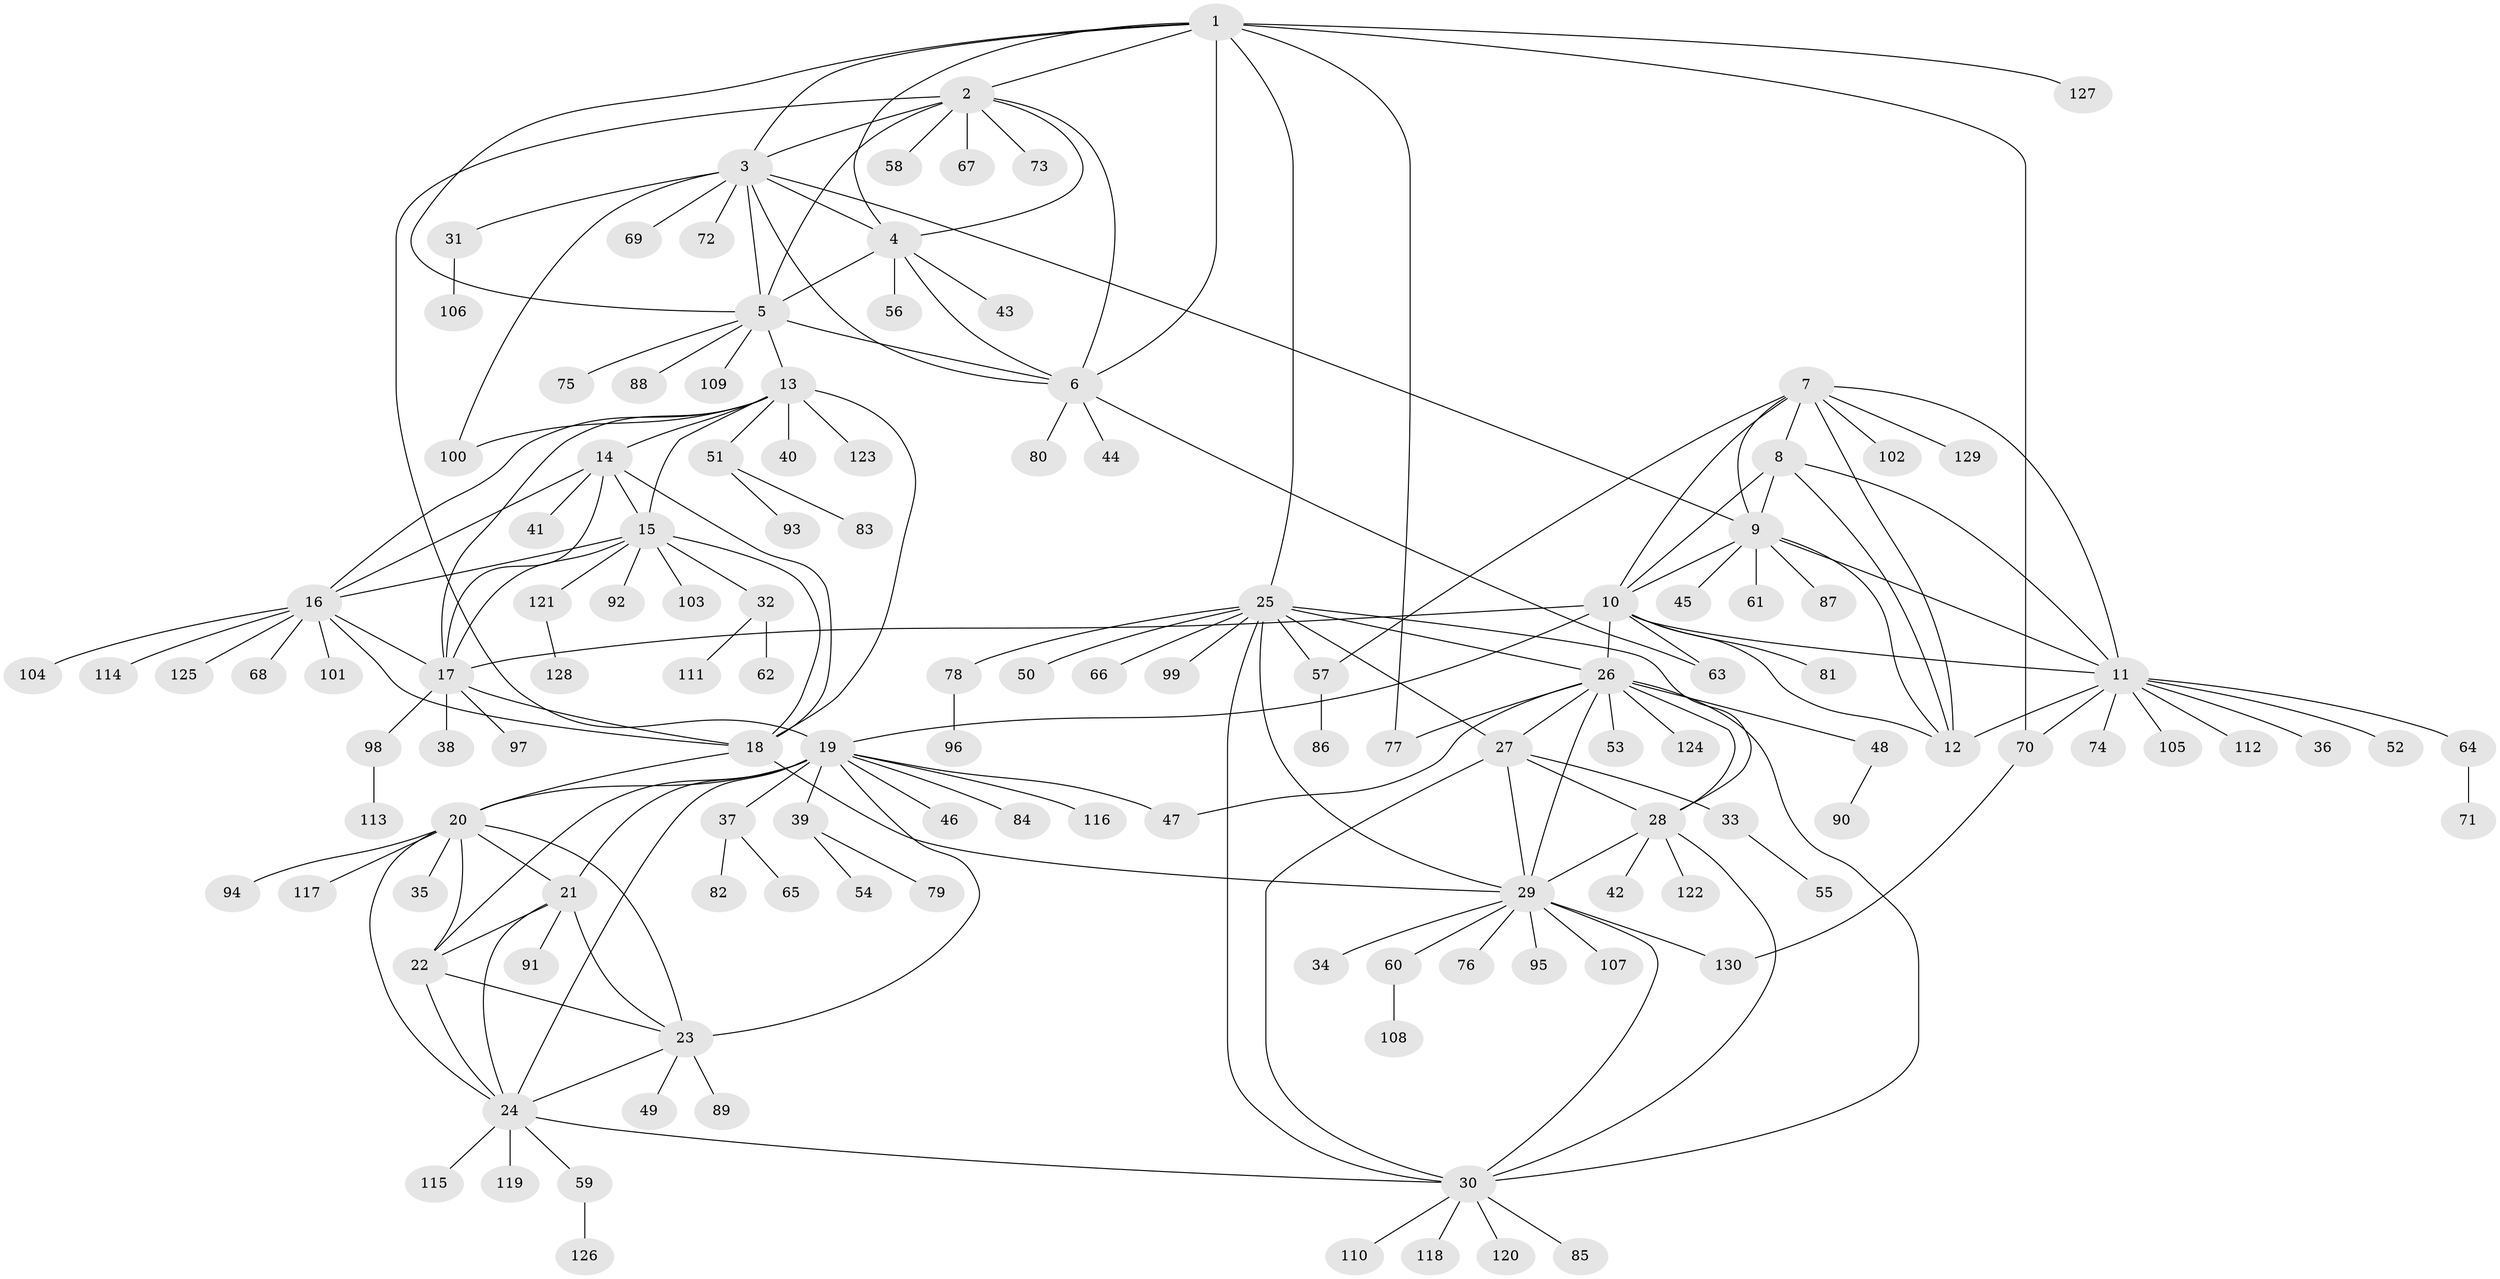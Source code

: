 // Generated by graph-tools (version 1.1) at 2025/55/03/09/25 04:55:25]
// undirected, 130 vertices, 192 edges
graph export_dot {
graph [start="1"]
  node [color=gray90,style=filled];
  1;
  2;
  3;
  4;
  5;
  6;
  7;
  8;
  9;
  10;
  11;
  12;
  13;
  14;
  15;
  16;
  17;
  18;
  19;
  20;
  21;
  22;
  23;
  24;
  25;
  26;
  27;
  28;
  29;
  30;
  31;
  32;
  33;
  34;
  35;
  36;
  37;
  38;
  39;
  40;
  41;
  42;
  43;
  44;
  45;
  46;
  47;
  48;
  49;
  50;
  51;
  52;
  53;
  54;
  55;
  56;
  57;
  58;
  59;
  60;
  61;
  62;
  63;
  64;
  65;
  66;
  67;
  68;
  69;
  70;
  71;
  72;
  73;
  74;
  75;
  76;
  77;
  78;
  79;
  80;
  81;
  82;
  83;
  84;
  85;
  86;
  87;
  88;
  89;
  90;
  91;
  92;
  93;
  94;
  95;
  96;
  97;
  98;
  99;
  100;
  101;
  102;
  103;
  104;
  105;
  106;
  107;
  108;
  109;
  110;
  111;
  112;
  113;
  114;
  115;
  116;
  117;
  118;
  119;
  120;
  121;
  122;
  123;
  124;
  125;
  126;
  127;
  128;
  129;
  130;
  1 -- 2;
  1 -- 3;
  1 -- 4;
  1 -- 5;
  1 -- 6;
  1 -- 25;
  1 -- 70;
  1 -- 77;
  1 -- 127;
  2 -- 3;
  2 -- 4;
  2 -- 5;
  2 -- 6;
  2 -- 19;
  2 -- 58;
  2 -- 67;
  2 -- 73;
  3 -- 4;
  3 -- 5;
  3 -- 6;
  3 -- 9;
  3 -- 31;
  3 -- 69;
  3 -- 72;
  3 -- 100;
  4 -- 5;
  4 -- 6;
  4 -- 43;
  4 -- 56;
  5 -- 6;
  5 -- 13;
  5 -- 75;
  5 -- 88;
  5 -- 109;
  6 -- 44;
  6 -- 63;
  6 -- 80;
  7 -- 8;
  7 -- 9;
  7 -- 10;
  7 -- 11;
  7 -- 12;
  7 -- 57;
  7 -- 102;
  7 -- 129;
  8 -- 9;
  8 -- 10;
  8 -- 11;
  8 -- 12;
  9 -- 10;
  9 -- 11;
  9 -- 12;
  9 -- 45;
  9 -- 61;
  9 -- 87;
  10 -- 11;
  10 -- 12;
  10 -- 17;
  10 -- 19;
  10 -- 26;
  10 -- 63;
  10 -- 81;
  11 -- 12;
  11 -- 36;
  11 -- 52;
  11 -- 64;
  11 -- 70;
  11 -- 74;
  11 -- 105;
  11 -- 112;
  13 -- 14;
  13 -- 15;
  13 -- 16;
  13 -- 17;
  13 -- 18;
  13 -- 40;
  13 -- 51;
  13 -- 100;
  13 -- 123;
  14 -- 15;
  14 -- 16;
  14 -- 17;
  14 -- 18;
  14 -- 41;
  15 -- 16;
  15 -- 17;
  15 -- 18;
  15 -- 32;
  15 -- 92;
  15 -- 103;
  15 -- 121;
  16 -- 17;
  16 -- 18;
  16 -- 68;
  16 -- 101;
  16 -- 104;
  16 -- 114;
  16 -- 125;
  17 -- 18;
  17 -- 38;
  17 -- 97;
  17 -- 98;
  18 -- 20;
  18 -- 29;
  19 -- 20;
  19 -- 21;
  19 -- 22;
  19 -- 23;
  19 -- 24;
  19 -- 37;
  19 -- 39;
  19 -- 46;
  19 -- 47;
  19 -- 84;
  19 -- 116;
  20 -- 21;
  20 -- 22;
  20 -- 23;
  20 -- 24;
  20 -- 35;
  20 -- 94;
  20 -- 117;
  21 -- 22;
  21 -- 23;
  21 -- 24;
  21 -- 91;
  22 -- 23;
  22 -- 24;
  23 -- 24;
  23 -- 49;
  23 -- 89;
  24 -- 30;
  24 -- 59;
  24 -- 115;
  24 -- 119;
  25 -- 26;
  25 -- 27;
  25 -- 28;
  25 -- 29;
  25 -- 30;
  25 -- 50;
  25 -- 57;
  25 -- 66;
  25 -- 78;
  25 -- 99;
  26 -- 27;
  26 -- 28;
  26 -- 29;
  26 -- 30;
  26 -- 47;
  26 -- 48;
  26 -- 53;
  26 -- 77;
  26 -- 124;
  27 -- 28;
  27 -- 29;
  27 -- 30;
  27 -- 33;
  28 -- 29;
  28 -- 30;
  28 -- 42;
  28 -- 122;
  29 -- 30;
  29 -- 34;
  29 -- 60;
  29 -- 76;
  29 -- 95;
  29 -- 107;
  29 -- 130;
  30 -- 85;
  30 -- 110;
  30 -- 118;
  30 -- 120;
  31 -- 106;
  32 -- 62;
  32 -- 111;
  33 -- 55;
  37 -- 65;
  37 -- 82;
  39 -- 54;
  39 -- 79;
  48 -- 90;
  51 -- 83;
  51 -- 93;
  57 -- 86;
  59 -- 126;
  60 -- 108;
  64 -- 71;
  70 -- 130;
  78 -- 96;
  98 -- 113;
  121 -- 128;
}
